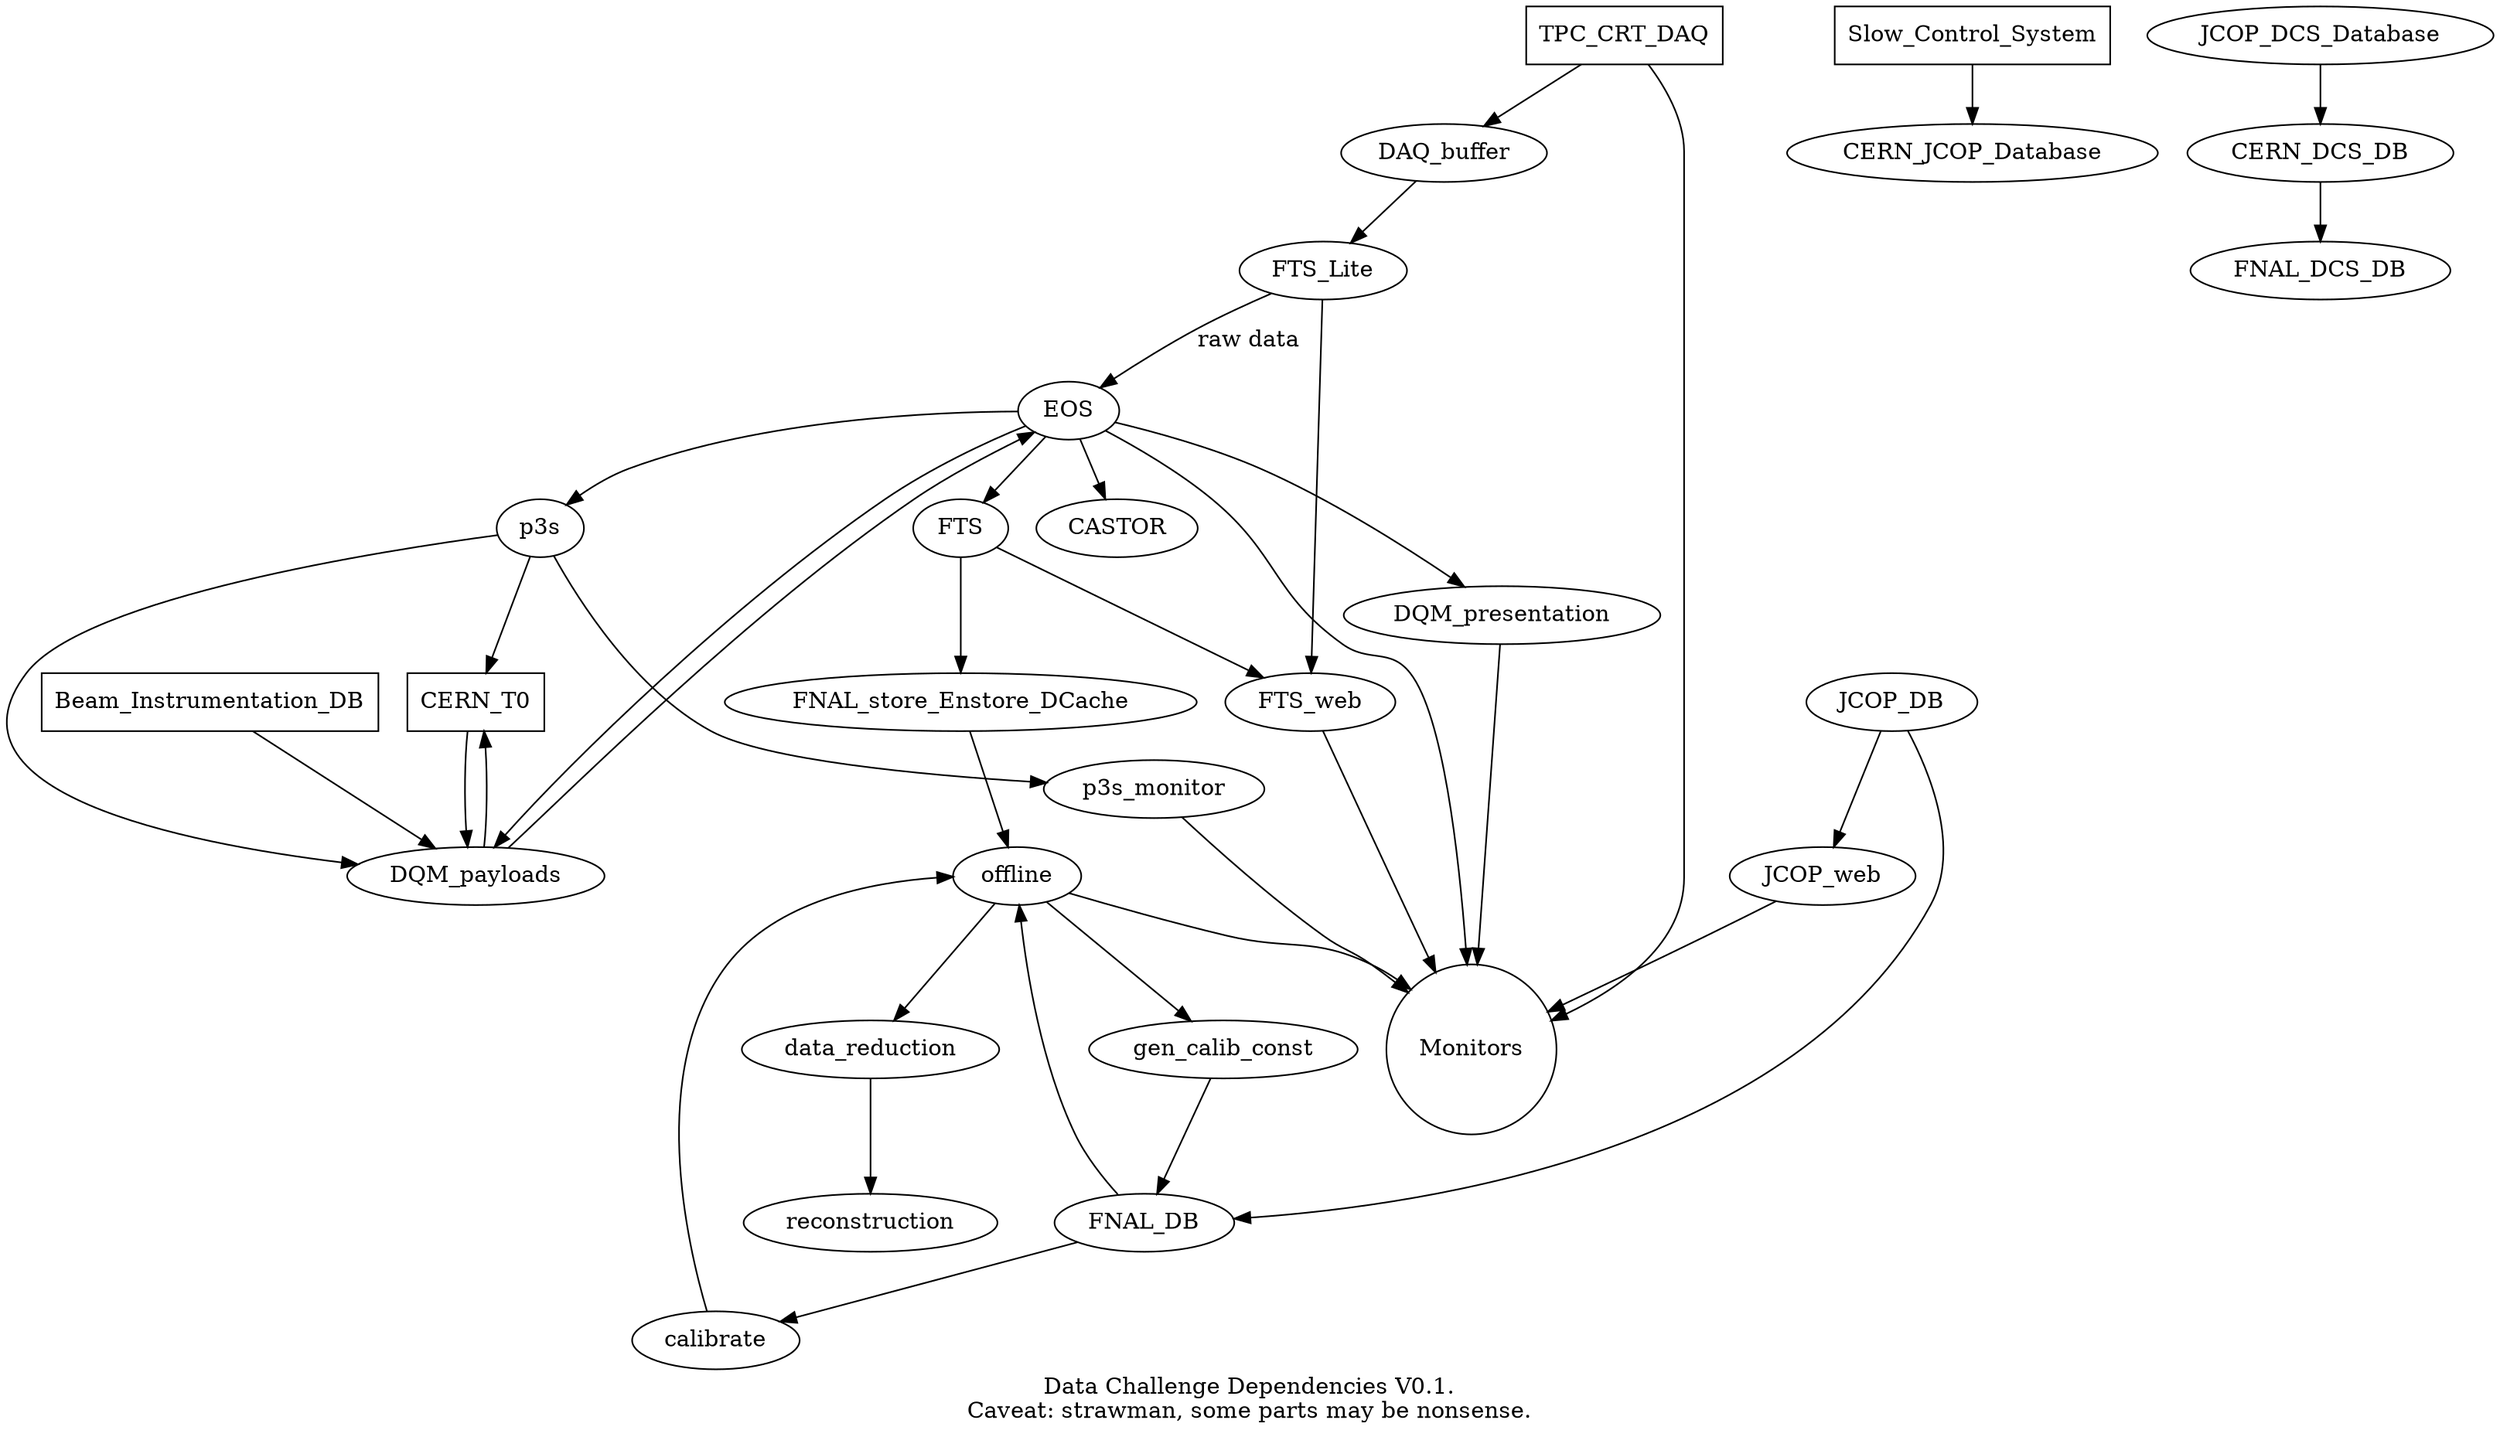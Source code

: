 digraph integration {
    label="Data Challenge Dependencies V0.1.\nCaveat: strawman, some parts may be nonsense.";
    edge [comment="Wildcard node added automatic in EG."];
    node [comment="Wildcard node added automatic in EG."];
    TPC_CRT_DAQ [shape="box"];
    Beam_Instrumentation_DB [shape="box"];
    CERN_T0 [shape="box"];
    Slow_Control_System [shape=box];
    Monitors [shape="circle"];
    Slow_Control_System -> CERN_JCOP_Database;
    JCOP_DCS_Database -> CERN_DCS_DB;
    CERN_DCS_DB -> FNAL_DCS_DB;
    TPC_CRT_DAQ -> DAQ_buffer;
    TPC_CRT_DAQ -> Monitors;
    DAQ_buffer -> FTS_Lite;
    FTS_Lite -> FTS_web;
    FTS_Lite -> EOS  [label="raw data"];
    EOS -> p3s;
    p3s -> CERN_T0;
    p3s -> DQM_payloads;
    p3s -> p3s_monitor;
    p3s_monitor->Monitors;
    DQM_payloads -> EOS;
    EOS -> DQM_payloads;
    EOS -> DQM_presentation;
    EOS -> Monitors;
    DQM_presentation -> Monitors;
    EOS -> CASTOR;
    EOS -> FTS;
    FTS -> FTS_web;
    FTS_web -> Monitors;
    FTS -> FNAL_store_Enstore_DCache;
    FNAL_store_Enstore_DCache -> offline;
    offline -> data_reduction;
    data_reduction -> reconstruction;
    Beam_Instrumentation_DB -> DQM_payloads;
    JCOP_DB -> JCOP_web;
    JCOP_web -> Monitors;
    JCOP_DB -> FNAL_DB;
    FNAL_DB -> offline;
    DQM_payloads -> CERN_T0;
    CERN_T0 -> DQM_payloads;
    offline -> gen_calib_const;
    offline -> Monitors;
    gen_calib_const -> FNAL_DB;
    FNAL_DB -> calibrate;
    calibrate -> offline;
}
